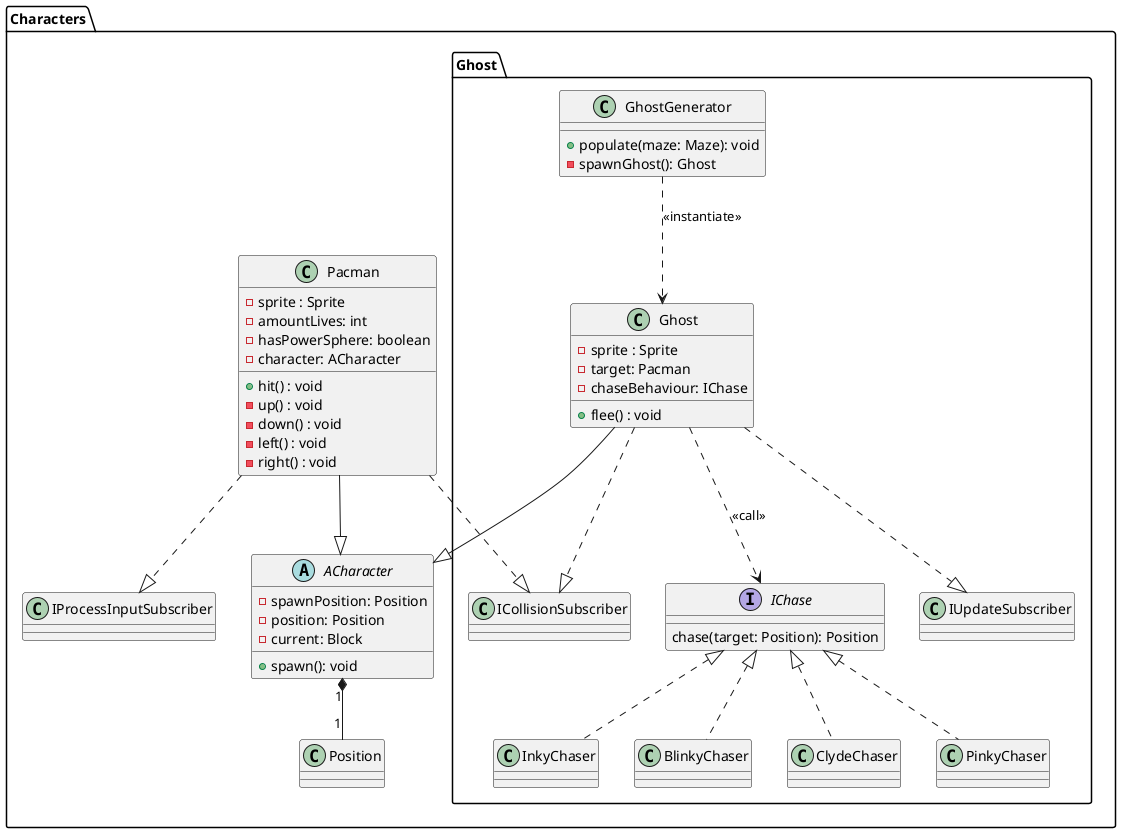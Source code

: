 @startuml
package "Characters" {
  abstract class ACharacter {
   - spawnPosition: Position
   - position: Position
   - current: Block
   + spawn(): void
  }
  ACharacter "1" *-- "1" Position

  package Ghost {
    class GhostGenerator {
      + populate(maze: Maze): void
      - spawnGhost(): Ghost
    }
    GhostGenerator ..> Ghost: <<instantiate>>

    interface IChase {
      chase(target: Position): Position
    }
    IChase <|.. ClydeChaser
    IChase <|.. PinkyChaser
    IChase <|.. InkyChaser
    IChase <|.. BlinkyChaser

    class Ghost {
     - sprite : Sprite
     - target: Pacman
     - chaseBehaviour: IChase
     + flee() : void
    }
    Ghost ..|> IUpdateSubscriber
    Ghost ..> IChase: <<call>>
    Ghost --|> ACharacter
    Ghost ..|> ICollisionSubscriber
  }

  class Pacman {
   - sprite : Sprite
   - amountLives: int
   - hasPowerSphere: boolean
   - character: ACharacter
   + hit() : void
   - up() : void
   - down() : void
   - left() : void
   - right() : void
  }
  Pacman --|> ACharacter
  Pacman ..|> ICollisionSubscriber
  Pacman ..|> IProcessInputSubscriber
}
@enduml

